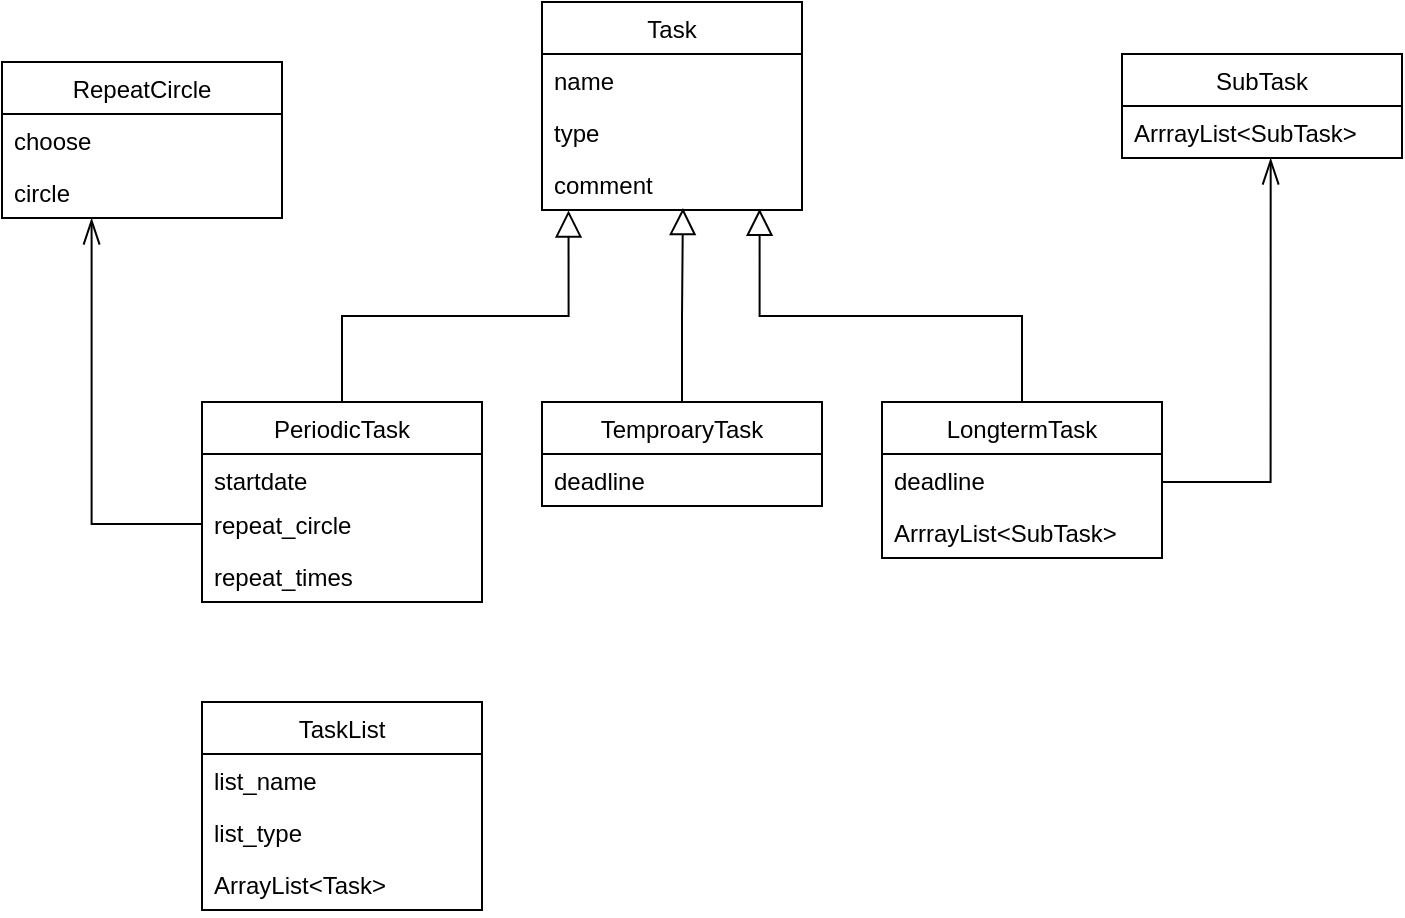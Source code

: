 <mxfile version="12.2.6" type="github" pages="1">
  <diagram id="ufKdnmGpbFVzaOOcWF8K" name="Page-1">
    <mxGraphModel dx="474" dy="342" grid="1" gridSize="10" guides="1" tooltips="1" connect="1" arrows="1" fold="1" page="1" pageScale="1" pageWidth="827" pageHeight="1169" math="0" shadow="0">
      <root>
        <mxCell id="0"/>
        <mxCell id="1" parent="0"/>
        <mxCell id="4qxjJ8Eovs_oHtPgMDa6-1" value="Task" style="swimlane;fontStyle=0;childLayout=stackLayout;horizontal=1;startSize=26;fillColor=none;horizontalStack=0;resizeParent=1;resizeParentMax=0;resizeLast=0;collapsible=1;marginBottom=0;" vertex="1" parent="1">
          <mxGeometry x="310" width="130" height="104" as="geometry"/>
        </mxCell>
        <mxCell id="4qxjJ8Eovs_oHtPgMDa6-2" value="name" style="text;strokeColor=none;fillColor=none;align=left;verticalAlign=top;spacingLeft=4;spacingRight=4;overflow=hidden;rotatable=0;points=[[0,0.5],[1,0.5]];portConstraint=eastwest;" vertex="1" parent="4qxjJ8Eovs_oHtPgMDa6-1">
          <mxGeometry y="26" width="130" height="26" as="geometry"/>
        </mxCell>
        <mxCell id="4qxjJ8Eovs_oHtPgMDa6-3" value="type" style="text;strokeColor=none;fillColor=none;align=left;verticalAlign=top;spacingLeft=4;spacingRight=4;overflow=hidden;rotatable=0;points=[[0,0.5],[1,0.5]];portConstraint=eastwest;" vertex="1" parent="4qxjJ8Eovs_oHtPgMDa6-1">
          <mxGeometry y="52" width="130" height="26" as="geometry"/>
        </mxCell>
        <mxCell id="4qxjJ8Eovs_oHtPgMDa6-4" value="comment" style="text;strokeColor=none;fillColor=none;align=left;verticalAlign=top;spacingLeft=4;spacingRight=4;overflow=hidden;rotatable=0;points=[[0,0.5],[1,0.5]];portConstraint=eastwest;" vertex="1" parent="4qxjJ8Eovs_oHtPgMDa6-1">
          <mxGeometry y="78" width="130" height="26" as="geometry"/>
        </mxCell>
        <mxCell id="4qxjJ8Eovs_oHtPgMDa6-26" style="edgeStyle=orthogonalEdgeStyle;rounded=0;orthogonalLoop=1;jettySize=auto;html=1;exitX=0.5;exitY=0;exitDx=0;exitDy=0;entryX=0.102;entryY=1.008;entryDx=0;entryDy=0;entryPerimeter=0;endArrow=block;endFill=0;endSize=11;" edge="1" parent="1" source="4qxjJ8Eovs_oHtPgMDa6-5" target="4qxjJ8Eovs_oHtPgMDa6-4">
          <mxGeometry relative="1" as="geometry"/>
        </mxCell>
        <mxCell id="4qxjJ8Eovs_oHtPgMDa6-5" value="PeriodicTask" style="swimlane;fontStyle=0;childLayout=stackLayout;horizontal=1;startSize=26;fillColor=none;horizontalStack=0;resizeParent=1;resizeParentMax=0;resizeLast=0;collapsible=1;marginBottom=0;" vertex="1" parent="1">
          <mxGeometry x="140" y="200" width="140" height="100" as="geometry"/>
        </mxCell>
        <mxCell id="4qxjJ8Eovs_oHtPgMDa6-6" value="startdate" style="text;strokeColor=none;fillColor=none;align=left;verticalAlign=top;spacingLeft=4;spacingRight=4;overflow=hidden;rotatable=0;points=[[0,0.5],[1,0.5]];portConstraint=eastwest;" vertex="1" parent="4qxjJ8Eovs_oHtPgMDa6-5">
          <mxGeometry y="26" width="140" height="22" as="geometry"/>
        </mxCell>
        <mxCell id="4qxjJ8Eovs_oHtPgMDa6-7" value="repeat_circle" style="text;strokeColor=none;fillColor=none;align=left;verticalAlign=top;spacingLeft=4;spacingRight=4;overflow=hidden;rotatable=0;points=[[0,0.5],[1,0.5]];portConstraint=eastwest;" vertex="1" parent="4qxjJ8Eovs_oHtPgMDa6-5">
          <mxGeometry y="48" width="140" height="26" as="geometry"/>
        </mxCell>
        <mxCell id="4qxjJ8Eovs_oHtPgMDa6-8" value="repeat_times" style="text;strokeColor=none;fillColor=none;align=left;verticalAlign=top;spacingLeft=4;spacingRight=4;overflow=hidden;rotatable=0;points=[[0,0.5],[1,0.5]];portConstraint=eastwest;" vertex="1" parent="4qxjJ8Eovs_oHtPgMDa6-5">
          <mxGeometry y="74" width="140" height="26" as="geometry"/>
        </mxCell>
        <mxCell id="4qxjJ8Eovs_oHtPgMDa6-9" value="RepeatCircle" style="swimlane;fontStyle=0;childLayout=stackLayout;horizontal=1;startSize=26;fillColor=none;horizontalStack=0;resizeParent=1;resizeParentMax=0;resizeLast=0;collapsible=1;marginBottom=0;" vertex="1" parent="1">
          <mxGeometry x="40" y="30" width="140" height="78" as="geometry"/>
        </mxCell>
        <mxCell id="4qxjJ8Eovs_oHtPgMDa6-10" value="choose" style="text;strokeColor=none;fillColor=none;align=left;verticalAlign=top;spacingLeft=4;spacingRight=4;overflow=hidden;rotatable=0;points=[[0,0.5],[1,0.5]];portConstraint=eastwest;" vertex="1" parent="4qxjJ8Eovs_oHtPgMDa6-9">
          <mxGeometry y="26" width="140" height="26" as="geometry"/>
        </mxCell>
        <mxCell id="4qxjJ8Eovs_oHtPgMDa6-11" value="circle" style="text;strokeColor=none;fillColor=none;align=left;verticalAlign=top;spacingLeft=4;spacingRight=4;overflow=hidden;rotatable=0;points=[[0,0.5],[1,0.5]];portConstraint=eastwest;" vertex="1" parent="4qxjJ8Eovs_oHtPgMDa6-9">
          <mxGeometry y="52" width="140" height="26" as="geometry"/>
        </mxCell>
        <mxCell id="4qxjJ8Eovs_oHtPgMDa6-28" style="edgeStyle=orthogonalEdgeStyle;rounded=0;orthogonalLoop=1;jettySize=auto;html=1;entryX=0.837;entryY=0.977;entryDx=0;entryDy=0;entryPerimeter=0;endArrow=block;endFill=0;endSize=11;" edge="1" parent="1" source="4qxjJ8Eovs_oHtPgMDa6-13" target="4qxjJ8Eovs_oHtPgMDa6-4">
          <mxGeometry relative="1" as="geometry"/>
        </mxCell>
        <mxCell id="4qxjJ8Eovs_oHtPgMDa6-29" style="edgeStyle=orthogonalEdgeStyle;rounded=0;orthogonalLoop=1;jettySize=auto;html=1;entryX=0.531;entryY=1.008;entryDx=0;entryDy=0;entryPerimeter=0;endArrow=openThin;endFill=0;endSize=11;" edge="1" parent="1" source="4qxjJ8Eovs_oHtPgMDa6-13" target="4qxjJ8Eovs_oHtPgMDa6-23">
          <mxGeometry relative="1" as="geometry">
            <Array as="points">
              <mxPoint x="674" y="240"/>
            </Array>
          </mxGeometry>
        </mxCell>
        <mxCell id="4qxjJ8Eovs_oHtPgMDa6-13" value="LongtermTask" style="swimlane;fontStyle=0;childLayout=stackLayout;horizontal=1;startSize=26;fillColor=none;horizontalStack=0;resizeParent=1;resizeParentMax=0;resizeLast=0;collapsible=1;marginBottom=0;" vertex="1" parent="1">
          <mxGeometry x="480" y="200" width="140" height="78" as="geometry"/>
        </mxCell>
        <mxCell id="4qxjJ8Eovs_oHtPgMDa6-14" value="deadline" style="text;strokeColor=none;fillColor=none;align=left;verticalAlign=top;spacingLeft=4;spacingRight=4;overflow=hidden;rotatable=0;points=[[0,0.5],[1,0.5]];portConstraint=eastwest;" vertex="1" parent="4qxjJ8Eovs_oHtPgMDa6-13">
          <mxGeometry y="26" width="140" height="26" as="geometry"/>
        </mxCell>
        <mxCell id="4qxjJ8Eovs_oHtPgMDa6-15" value="ArrrayList&lt;SubTask&gt;" style="text;strokeColor=none;fillColor=none;align=left;verticalAlign=top;spacingLeft=4;spacingRight=4;overflow=hidden;rotatable=0;points=[[0,0.5],[1,0.5]];portConstraint=eastwest;" vertex="1" parent="4qxjJ8Eovs_oHtPgMDa6-13">
          <mxGeometry y="52" width="140" height="26" as="geometry"/>
        </mxCell>
        <mxCell id="4qxjJ8Eovs_oHtPgMDa6-27" style="edgeStyle=orthogonalEdgeStyle;rounded=0;orthogonalLoop=1;jettySize=auto;html=1;entryX=0.542;entryY=0.962;entryDx=0;entryDy=0;entryPerimeter=0;endArrow=block;endFill=0;endSize=11;" edge="1" parent="1" source="4qxjJ8Eovs_oHtPgMDa6-17" target="4qxjJ8Eovs_oHtPgMDa6-4">
          <mxGeometry relative="1" as="geometry"/>
        </mxCell>
        <mxCell id="4qxjJ8Eovs_oHtPgMDa6-17" value="TemproaryTask" style="swimlane;fontStyle=0;childLayout=stackLayout;horizontal=1;startSize=26;fillColor=none;horizontalStack=0;resizeParent=1;resizeParentMax=0;resizeLast=0;collapsible=1;marginBottom=0;" vertex="1" parent="1">
          <mxGeometry x="310" y="200" width="140" height="52" as="geometry"/>
        </mxCell>
        <mxCell id="4qxjJ8Eovs_oHtPgMDa6-18" value="deadline" style="text;strokeColor=none;fillColor=none;align=left;verticalAlign=top;spacingLeft=4;spacingRight=4;overflow=hidden;rotatable=0;points=[[0,0.5],[1,0.5]];portConstraint=eastwest;" vertex="1" parent="4qxjJ8Eovs_oHtPgMDa6-17">
          <mxGeometry y="26" width="140" height="26" as="geometry"/>
        </mxCell>
        <mxCell id="4qxjJ8Eovs_oHtPgMDa6-21" value="SubTask" style="swimlane;fontStyle=0;childLayout=stackLayout;horizontal=1;startSize=26;fillColor=none;horizontalStack=0;resizeParent=1;resizeParentMax=0;resizeLast=0;collapsible=1;marginBottom=0;" vertex="1" parent="1">
          <mxGeometry x="600" y="26" width="140" height="52" as="geometry"/>
        </mxCell>
        <mxCell id="4qxjJ8Eovs_oHtPgMDa6-23" value="ArrrayList&lt;SubTask&gt;" style="text;strokeColor=none;fillColor=none;align=left;verticalAlign=top;spacingLeft=4;spacingRight=4;overflow=hidden;rotatable=0;points=[[0,0.5],[1,0.5]];portConstraint=eastwest;" vertex="1" parent="4qxjJ8Eovs_oHtPgMDa6-21">
          <mxGeometry y="26" width="140" height="26" as="geometry"/>
        </mxCell>
        <mxCell id="4qxjJ8Eovs_oHtPgMDa6-30" style="edgeStyle=orthogonalEdgeStyle;rounded=0;orthogonalLoop=1;jettySize=auto;html=1;entryX=0.32;entryY=1.008;entryDx=0;entryDy=0;entryPerimeter=0;endArrow=openThin;endFill=0;endSize=11;" edge="1" parent="1" source="4qxjJ8Eovs_oHtPgMDa6-7" target="4qxjJ8Eovs_oHtPgMDa6-11">
          <mxGeometry relative="1" as="geometry"/>
        </mxCell>
        <mxCell id="4qxjJ8Eovs_oHtPgMDa6-35" value="TaskList" style="swimlane;fontStyle=0;childLayout=stackLayout;horizontal=1;startSize=26;fillColor=none;horizontalStack=0;resizeParent=1;resizeParentMax=0;resizeLast=0;collapsible=1;marginBottom=0;" vertex="1" parent="1">
          <mxGeometry x="140" y="350" width="140" height="104" as="geometry"/>
        </mxCell>
        <mxCell id="4qxjJ8Eovs_oHtPgMDa6-37" value="list_name" style="text;strokeColor=none;fillColor=none;align=left;verticalAlign=top;spacingLeft=4;spacingRight=4;overflow=hidden;rotatable=0;points=[[0,0.5],[1,0.5]];portConstraint=eastwest;" vertex="1" parent="4qxjJ8Eovs_oHtPgMDa6-35">
          <mxGeometry y="26" width="140" height="26" as="geometry"/>
        </mxCell>
        <mxCell id="4qxjJ8Eovs_oHtPgMDa6-38" value="list_type" style="text;strokeColor=none;fillColor=none;align=left;verticalAlign=top;spacingLeft=4;spacingRight=4;overflow=hidden;rotatable=0;points=[[0,0.5],[1,0.5]];portConstraint=eastwest;" vertex="1" parent="4qxjJ8Eovs_oHtPgMDa6-35">
          <mxGeometry y="52" width="140" height="26" as="geometry"/>
        </mxCell>
        <mxCell id="4qxjJ8Eovs_oHtPgMDa6-36" value="ArrayList&lt;Task&gt;" style="text;strokeColor=none;fillColor=none;align=left;verticalAlign=top;spacingLeft=4;spacingRight=4;overflow=hidden;rotatable=0;points=[[0,0.5],[1,0.5]];portConstraint=eastwest;" vertex="1" parent="4qxjJ8Eovs_oHtPgMDa6-35">
          <mxGeometry y="78" width="140" height="26" as="geometry"/>
        </mxCell>
      </root>
    </mxGraphModel>
  </diagram>
</mxfile>
